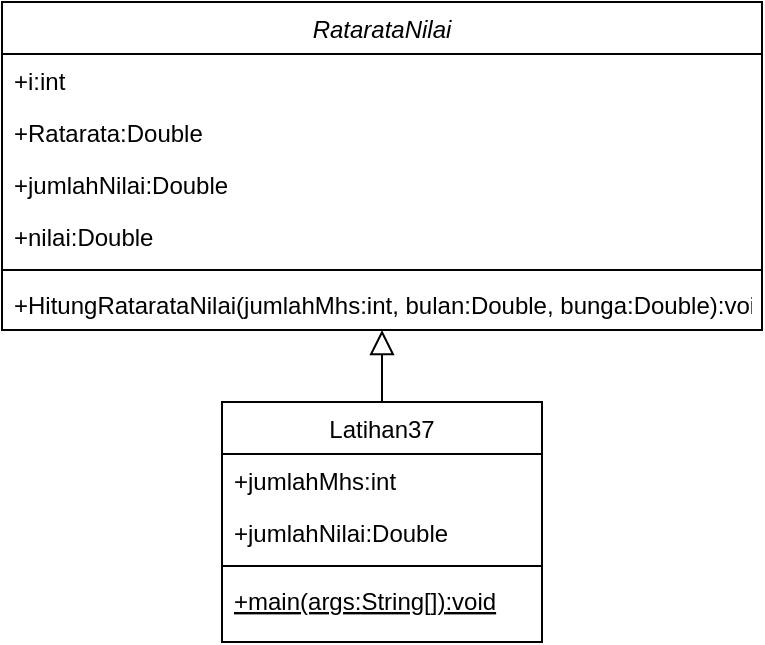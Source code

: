 <mxfile version="13.8.9-1" type="github">
  <diagram id="C5RBs43oDa-KdzZeNtuy" name="Page-1">
    <mxGraphModel dx="1422" dy="762" grid="1" gridSize="10" guides="1" tooltips="1" connect="1" arrows="1" fold="1" page="1" pageScale="1" pageWidth="827" pageHeight="1169" math="0" shadow="0">
      <root>
        <mxCell id="WIyWlLk6GJQsqaUBKTNV-0" />
        <mxCell id="WIyWlLk6GJQsqaUBKTNV-1" parent="WIyWlLk6GJQsqaUBKTNV-0" />
        <mxCell id="FF0yNDdwQjvLZj3hmHpH-0" value="RatarataNilai" style="swimlane;fontStyle=2;align=center;verticalAlign=top;childLayout=stackLayout;horizontal=1;startSize=26;horizontalStack=0;resizeParent=1;resizeLast=0;collapsible=1;marginBottom=0;rounded=0;shadow=0;strokeWidth=1;" parent="WIyWlLk6GJQsqaUBKTNV-1" vertex="1">
          <mxGeometry x="220" y="180" width="380" height="164" as="geometry">
            <mxRectangle x="230" y="140" width="160" height="26" as="alternateBounds" />
          </mxGeometry>
        </mxCell>
        <mxCell id="FF0yNDdwQjvLZj3hmHpH-1" value="+i:int" style="text;align=left;verticalAlign=top;spacingLeft=4;spacingRight=4;overflow=hidden;rotatable=0;points=[[0,0.5],[1,0.5]];portConstraint=eastwest;rounded=0;shadow=0;html=0;" parent="FF0yNDdwQjvLZj3hmHpH-0" vertex="1">
          <mxGeometry y="26" width="380" height="26" as="geometry" />
        </mxCell>
        <mxCell id="FF0yNDdwQjvLZj3hmHpH-11" value="+Ratarata:Double" style="text;align=left;verticalAlign=top;spacingLeft=4;spacingRight=4;overflow=hidden;rotatable=0;points=[[0,0.5],[1,0.5]];portConstraint=eastwest;" parent="FF0yNDdwQjvLZj3hmHpH-0" vertex="1">
          <mxGeometry y="52" width="380" height="26" as="geometry" />
        </mxCell>
        <mxCell id="FF0yNDdwQjvLZj3hmHpH-14" value="+jumlahNilai:Double" style="text;align=left;verticalAlign=top;spacingLeft=4;spacingRight=4;overflow=hidden;rotatable=0;points=[[0,0.5],[1,0.5]];portConstraint=eastwest;rounded=0;shadow=0;html=0;" parent="FF0yNDdwQjvLZj3hmHpH-0" vertex="1">
          <mxGeometry y="78" width="380" height="26" as="geometry" />
        </mxCell>
        <mxCell id="FF0yNDdwQjvLZj3hmHpH-12" value="+nilai:Double" style="text;align=left;verticalAlign=top;spacingLeft=4;spacingRight=4;overflow=hidden;rotatable=0;points=[[0,0.5],[1,0.5]];portConstraint=eastwest;rounded=0;shadow=0;html=0;" parent="FF0yNDdwQjvLZj3hmHpH-0" vertex="1">
          <mxGeometry y="104" width="380" height="26" as="geometry" />
        </mxCell>
        <mxCell id="FF0yNDdwQjvLZj3hmHpH-2" value="" style="line;html=1;strokeWidth=1;align=left;verticalAlign=middle;spacingTop=-1;spacingLeft=3;spacingRight=3;rotatable=0;labelPosition=right;points=[];portConstraint=eastwest;" parent="FF0yNDdwQjvLZj3hmHpH-0" vertex="1">
          <mxGeometry y="130" width="380" height="8" as="geometry" />
        </mxCell>
        <mxCell id="FF0yNDdwQjvLZj3hmHpH-3" value="+HitungRatarataNilai(jumlahMhs:int, bulan:Double, bunga:Double):void" style="text;align=left;verticalAlign=top;spacingLeft=4;spacingRight=4;overflow=hidden;rotatable=0;points=[[0,0.5],[1,0.5]];portConstraint=eastwest;" parent="FF0yNDdwQjvLZj3hmHpH-0" vertex="1">
          <mxGeometry y="138" width="380" height="26" as="geometry" />
        </mxCell>
        <mxCell id="FF0yNDdwQjvLZj3hmHpH-4" value="Latihan37" style="swimlane;fontStyle=0;align=center;verticalAlign=top;childLayout=stackLayout;horizontal=1;startSize=26;horizontalStack=0;resizeParent=1;resizeLast=0;collapsible=1;marginBottom=0;rounded=0;shadow=0;strokeWidth=1;" parent="WIyWlLk6GJQsqaUBKTNV-1" vertex="1">
          <mxGeometry x="330" y="380" width="160" height="120" as="geometry">
            <mxRectangle x="130" y="380" width="160" height="26" as="alternateBounds" />
          </mxGeometry>
        </mxCell>
        <mxCell id="FF0yNDdwQjvLZj3hmHpH-13" value="+jumlahMhs:int" style="text;align=left;verticalAlign=top;spacingLeft=4;spacingRight=4;overflow=hidden;rotatable=0;points=[[0,0.5],[1,0.5]];portConstraint=eastwest;rounded=0;shadow=0;html=0;" parent="FF0yNDdwQjvLZj3hmHpH-4" vertex="1">
          <mxGeometry y="26" width="160" height="26" as="geometry" />
        </mxCell>
        <mxCell id="FF0yNDdwQjvLZj3hmHpH-7" value="+jumlahNilai:Double" style="text;align=left;verticalAlign=top;spacingLeft=4;spacingRight=4;overflow=hidden;rotatable=0;points=[[0,0.5],[1,0.5]];portConstraint=eastwest;rounded=0;shadow=0;html=0;" parent="FF0yNDdwQjvLZj3hmHpH-4" vertex="1">
          <mxGeometry y="52" width="160" height="26" as="geometry" />
        </mxCell>
        <mxCell id="FF0yNDdwQjvLZj3hmHpH-8" value="" style="line;html=1;strokeWidth=1;align=left;verticalAlign=middle;spacingTop=-1;spacingLeft=3;spacingRight=3;rotatable=0;labelPosition=right;points=[];portConstraint=eastwest;" parent="FF0yNDdwQjvLZj3hmHpH-4" vertex="1">
          <mxGeometry y="78" width="160" height="8" as="geometry" />
        </mxCell>
        <mxCell id="FF0yNDdwQjvLZj3hmHpH-9" value="+main(args:String[]):void" style="text;align=left;verticalAlign=top;spacingLeft=4;spacingRight=4;overflow=hidden;rotatable=0;points=[[0,0.5],[1,0.5]];portConstraint=eastwest;fontStyle=4" parent="FF0yNDdwQjvLZj3hmHpH-4" vertex="1">
          <mxGeometry y="86" width="160" height="18" as="geometry" />
        </mxCell>
        <mxCell id="FF0yNDdwQjvLZj3hmHpH-10" value="" style="endArrow=block;endSize=10;endFill=0;shadow=0;strokeWidth=1;rounded=0;edgeStyle=elbowEdgeStyle;elbow=vertical;" parent="WIyWlLk6GJQsqaUBKTNV-1" source="FF0yNDdwQjvLZj3hmHpH-4" target="FF0yNDdwQjvLZj3hmHpH-0" edge="1">
          <mxGeometry width="160" relative="1" as="geometry">
            <mxPoint x="200" y="203" as="sourcePoint" />
            <mxPoint x="200" y="203" as="targetPoint" />
          </mxGeometry>
        </mxCell>
      </root>
    </mxGraphModel>
  </diagram>
</mxfile>
